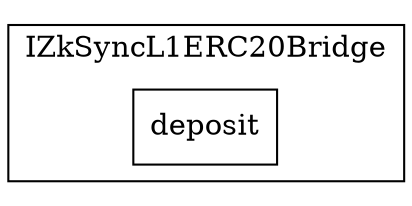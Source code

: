 strict digraph {
rankdir="LR"
node [shape=box]
subgraph cluster_20_IZkSyncL1ERC20Bridge {
label = "IZkSyncL1ERC20Bridge"
"20_deposit" [label="deposit"]
}subgraph cluster_solidity {
label = "[Solidity]"
}
}